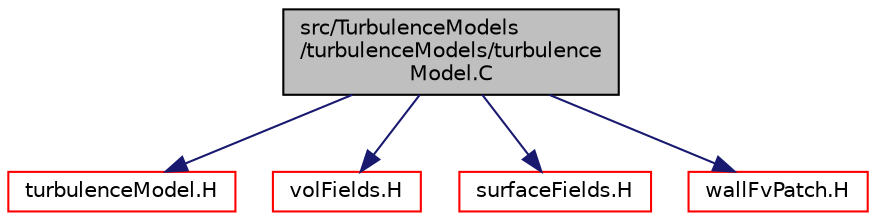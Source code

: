 digraph "src/TurbulenceModels/turbulenceModels/turbulenceModel.C"
{
  bgcolor="transparent";
  edge [fontname="Helvetica",fontsize="10",labelfontname="Helvetica",labelfontsize="10"];
  node [fontname="Helvetica",fontsize="10",shape=record];
  Node0 [label="src/TurbulenceModels\l/turbulenceModels/turbulence\lModel.C",height=0.2,width=0.4,color="black", fillcolor="grey75", style="filled", fontcolor="black"];
  Node0 -> Node1 [color="midnightblue",fontsize="10",style="solid",fontname="Helvetica"];
  Node1 [label="turbulenceModel.H",height=0.2,width=0.4,color="red",URL="$a18236.html"];
  Node0 -> Node126 [color="midnightblue",fontsize="10",style="solid",fontname="Helvetica"];
  Node126 [label="volFields.H",height=0.2,width=0.4,color="red",URL="$a02912.html"];
  Node0 -> Node327 [color="midnightblue",fontsize="10",style="solid",fontname="Helvetica"];
  Node327 [label="surfaceFields.H",height=0.2,width=0.4,color="red",URL="$a02897.html",tooltip="Foam::surfaceFields. "];
  Node0 -> Node334 [color="midnightblue",fontsize="10",style="solid",fontname="Helvetica"];
  Node334 [label="wallFvPatch.H",height=0.2,width=0.4,color="red",URL="$a03860.html"];
}
